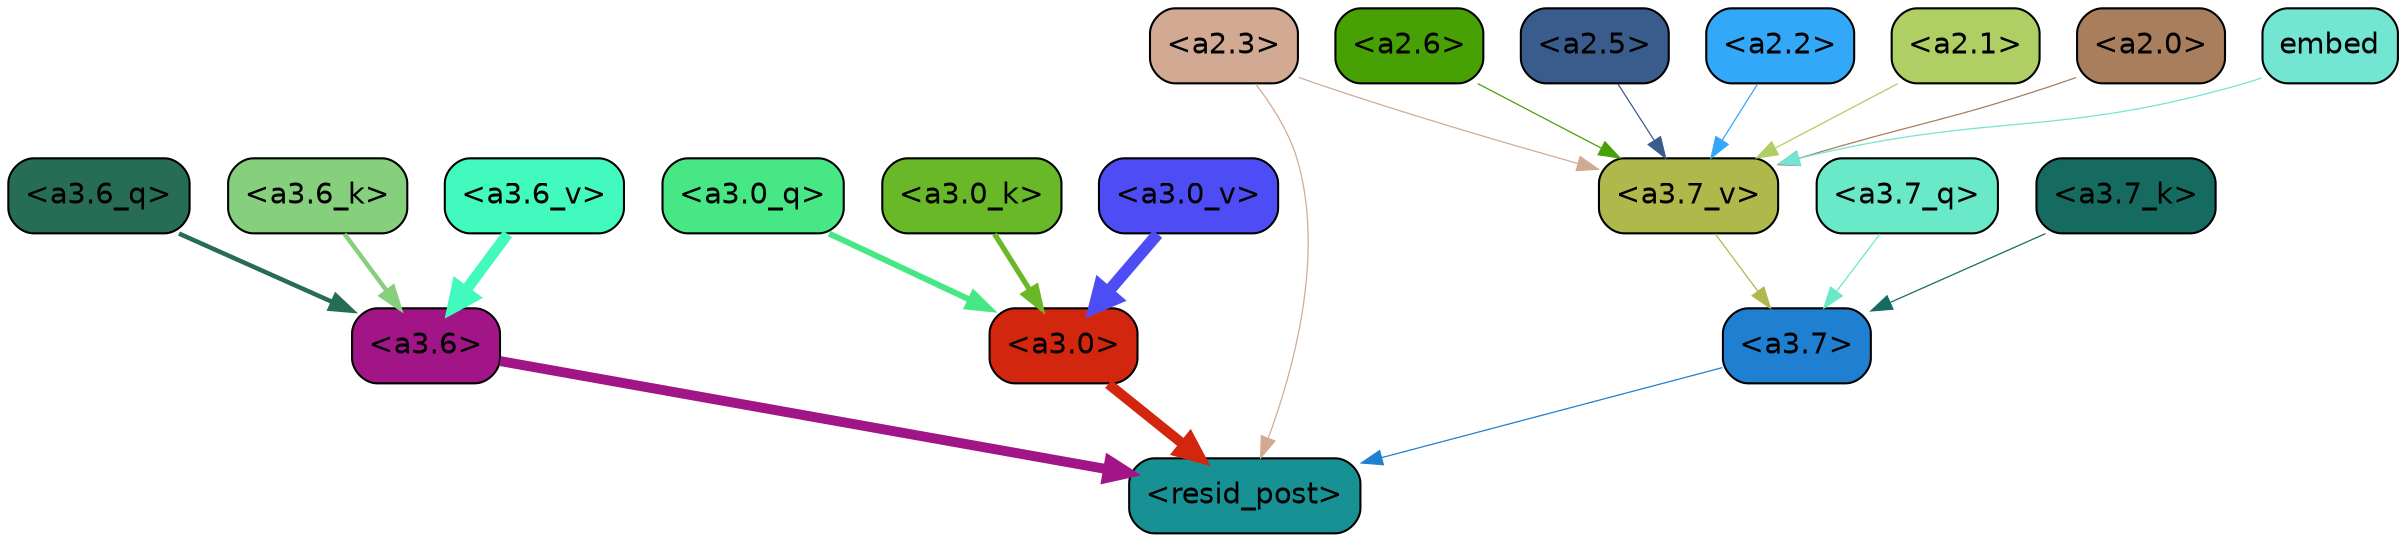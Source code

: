 strict digraph "" {
	graph [bgcolor=transparent,
		layout=dot,
		overlap=false,
		splines=true
	];
	"<a3.7>"	[color=black,
		fillcolor="#1f80d2",
		fontname=Helvetica,
		shape=box,
		style="filled, rounded"];
	"<resid_post>"	[color=black,
		fillcolor="#189194",
		fontname=Helvetica,
		shape=box,
		style="filled, rounded"];
	"<a3.7>" -> "<resid_post>"	[color="#1f80d2",
		penwidth=0.6];
	"<a3.6>"	[color=black,
		fillcolor="#a21586",
		fontname=Helvetica,
		shape=box,
		style="filled, rounded"];
	"<a3.6>" -> "<resid_post>"	[color="#a21586",
		penwidth=4.7534414529800415];
	"<a3.0>"	[color=black,
		fillcolor="#d3260e",
		fontname=Helvetica,
		shape=box,
		style="filled, rounded"];
	"<a3.0>" -> "<resid_post>"	[color="#d3260e",
		penwidth=4.898576855659485];
	"<a2.3>"	[color=black,
		fillcolor="#d2aa94",
		fontname=Helvetica,
		shape=box,
		style="filled, rounded"];
	"<a2.3>" -> "<resid_post>"	[color="#d2aa94",
		penwidth=0.6];
	"<a3.7_v>"	[color=black,
		fillcolor="#aeb84b",
		fontname=Helvetica,
		shape=box,
		style="filled, rounded"];
	"<a2.3>" -> "<a3.7_v>"	[color="#d2aa94",
		penwidth=0.6];
	"<a3.7_q>"	[color=black,
		fillcolor="#69e9c7",
		fontname=Helvetica,
		shape=box,
		style="filled, rounded"];
	"<a3.7_q>" -> "<a3.7>"	[color="#69e9c7",
		penwidth=0.6];
	"<a3.6_q>"	[color=black,
		fillcolor="#276d55",
		fontname=Helvetica,
		shape=box,
		style="filled, rounded"];
	"<a3.6_q>" -> "<a3.6>"	[color="#276d55",
		penwidth=2.160832464694977];
	"<a3.0_q>"	[color=black,
		fillcolor="#48e785",
		fontname=Helvetica,
		shape=box,
		style="filled, rounded"];
	"<a3.0_q>" -> "<a3.0>"	[color="#48e785",
		penwidth=2.870753765106201];
	"<a3.7_k>"	[color=black,
		fillcolor="#166b60",
		fontname=Helvetica,
		shape=box,
		style="filled, rounded"];
	"<a3.7_k>" -> "<a3.7>"	[color="#166b60",
		penwidth=0.6];
	"<a3.6_k>"	[color=black,
		fillcolor="#86d07d",
		fontname=Helvetica,
		shape=box,
		style="filled, rounded"];
	"<a3.6_k>" -> "<a3.6>"	[color="#86d07d",
		penwidth=2.13908451795578];
	"<a3.0_k>"	[color=black,
		fillcolor="#69b828",
		fontname=Helvetica,
		shape=box,
		style="filled, rounded"];
	"<a3.0_k>" -> "<a3.0>"	[color="#69b828",
		penwidth=2.520303964614868];
	"<a3.7_v>" -> "<a3.7>"	[color="#aeb84b",
		penwidth=0.6];
	"<a3.6_v>"	[color=black,
		fillcolor="#42f9be",
		fontname=Helvetica,
		shape=box,
		style="filled, rounded"];
	"<a3.6_v>" -> "<a3.6>"	[color="#42f9be",
		penwidth=5.297133803367615];
	"<a3.0_v>"	[color=black,
		fillcolor="#4e4df5",
		fontname=Helvetica,
		shape=box,
		style="filled, rounded"];
	"<a3.0_v>" -> "<a3.0>"	[color="#4e4df5",
		penwidth=5.680712580680847];
	"<a2.6>"	[color=black,
		fillcolor="#47a004",
		fontname=Helvetica,
		shape=box,
		style="filled, rounded"];
	"<a2.6>" -> "<a3.7_v>"	[color="#47a004",
		penwidth=0.6];
	"<a2.5>"	[color=black,
		fillcolor="#3a5c8d",
		fontname=Helvetica,
		shape=box,
		style="filled, rounded"];
	"<a2.5>" -> "<a3.7_v>"	[color="#3a5c8d",
		penwidth=0.6];
	"<a2.2>"	[color=black,
		fillcolor="#33a7f8",
		fontname=Helvetica,
		shape=box,
		style="filled, rounded"];
	"<a2.2>" -> "<a3.7_v>"	[color="#33a7f8",
		penwidth=0.6];
	"<a2.1>"	[color=black,
		fillcolor="#afce63",
		fontname=Helvetica,
		shape=box,
		style="filled, rounded"];
	"<a2.1>" -> "<a3.7_v>"	[color="#afce63",
		penwidth=0.6];
	"<a2.0>"	[color=black,
		fillcolor="#a87e5d",
		fontname=Helvetica,
		shape=box,
		style="filled, rounded"];
	"<a2.0>" -> "<a3.7_v>"	[color="#a87e5d",
		penwidth=0.6];
	embed	[color=black,
		fillcolor="#72e5d3",
		fontname=Helvetica,
		shape=box,
		style="filled, rounded"];
	embed -> "<a3.7_v>"	[color="#72e5d3",
		penwidth=0.6];
}
